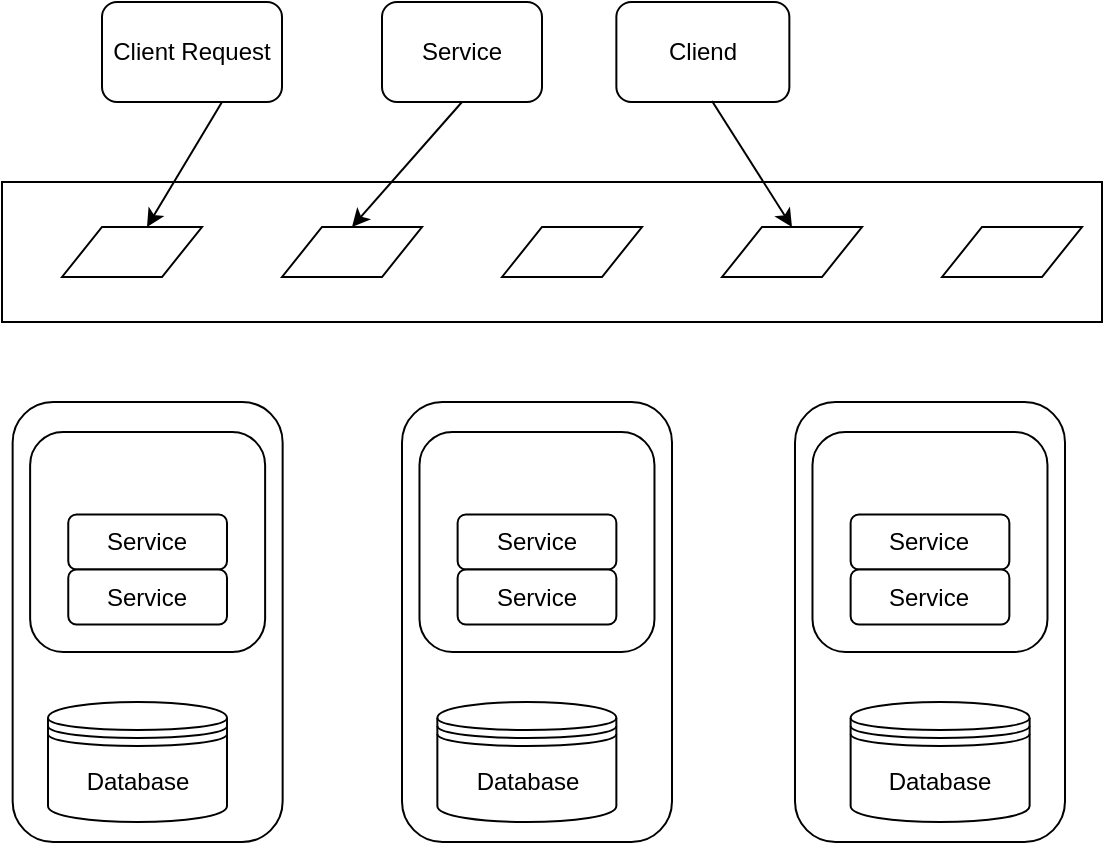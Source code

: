 <mxfile version="22.1.3" type="github">
  <diagram name="Page-1" id="wk96M6JMmnmKSEEpTEt6">
    <mxGraphModel dx="877" dy="628" grid="1" gridSize="10" guides="1" tooltips="1" connect="1" arrows="1" fold="1" page="1" pageScale="1" pageWidth="827" pageHeight="1169" math="0" shadow="0">
      <root>
        <mxCell id="0" />
        <mxCell id="1" parent="0" />
        <mxCell id="EEnuVVRjJZSPXfPA_WAL-1" value="Client Request" style="rounded=1;whiteSpace=wrap;html=1;" vertex="1" parent="1">
          <mxGeometry x="90" y="90" width="90" height="50" as="geometry" />
        </mxCell>
        <mxCell id="EEnuVVRjJZSPXfPA_WAL-2" value="Service" style="rounded=1;whiteSpace=wrap;html=1;" vertex="1" parent="1">
          <mxGeometry x="230" y="90" width="80" height="50" as="geometry" />
        </mxCell>
        <mxCell id="EEnuVVRjJZSPXfPA_WAL-3" value="Cliend" style="rounded=1;whiteSpace=wrap;html=1;" vertex="1" parent="1">
          <mxGeometry x="347.18" y="90" width="86.5" height="50" as="geometry" />
        </mxCell>
        <mxCell id="EEnuVVRjJZSPXfPA_WAL-4" value="" style="rounded=0;whiteSpace=wrap;html=1;" vertex="1" parent="1">
          <mxGeometry x="40" y="180" width="550" height="70" as="geometry" />
        </mxCell>
        <mxCell id="EEnuVVRjJZSPXfPA_WAL-5" value="" style="shape=parallelogram;perimeter=parallelogramPerimeter;whiteSpace=wrap;html=1;fixedSize=1;" vertex="1" parent="1">
          <mxGeometry x="70" y="202.5" width="70" height="25" as="geometry" />
        </mxCell>
        <mxCell id="EEnuVVRjJZSPXfPA_WAL-6" value="" style="shape=parallelogram;perimeter=parallelogramPerimeter;whiteSpace=wrap;html=1;fixedSize=1;" vertex="1" parent="1">
          <mxGeometry x="180" y="202.5" width="70" height="25" as="geometry" />
        </mxCell>
        <mxCell id="EEnuVVRjJZSPXfPA_WAL-7" value="" style="shape=parallelogram;perimeter=parallelogramPerimeter;whiteSpace=wrap;html=1;fixedSize=1;" vertex="1" parent="1">
          <mxGeometry x="290" y="202.5" width="70" height="25" as="geometry" />
        </mxCell>
        <mxCell id="EEnuVVRjJZSPXfPA_WAL-8" value="" style="shape=parallelogram;perimeter=parallelogramPerimeter;whiteSpace=wrap;html=1;fixedSize=1;" vertex="1" parent="1">
          <mxGeometry x="400" y="202.5" width="70" height="25" as="geometry" />
        </mxCell>
        <mxCell id="EEnuVVRjJZSPXfPA_WAL-9" value="" style="shape=parallelogram;perimeter=parallelogramPerimeter;whiteSpace=wrap;html=1;fixedSize=1;" vertex="1" parent="1">
          <mxGeometry x="510" y="202.5" width="70" height="25" as="geometry" />
        </mxCell>
        <mxCell id="EEnuVVRjJZSPXfPA_WAL-10" value="" style="rounded=1;whiteSpace=wrap;html=1;" vertex="1" parent="1">
          <mxGeometry x="45.32" y="290" width="135" height="220" as="geometry" />
        </mxCell>
        <mxCell id="EEnuVVRjJZSPXfPA_WAL-11" value="" style="endArrow=classic;html=1;rounded=0;" edge="1" parent="1" target="EEnuVVRjJZSPXfPA_WAL-5">
          <mxGeometry width="50" height="50" relative="1" as="geometry">
            <mxPoint x="150" y="140" as="sourcePoint" />
            <mxPoint x="200" y="90" as="targetPoint" />
          </mxGeometry>
        </mxCell>
        <mxCell id="EEnuVVRjJZSPXfPA_WAL-12" value="" style="endArrow=classic;html=1;rounded=0;exitX=0.5;exitY=1;exitDx=0;exitDy=0;entryX=0.5;entryY=0;entryDx=0;entryDy=0;" edge="1" parent="1" source="EEnuVVRjJZSPXfPA_WAL-2" target="EEnuVVRjJZSPXfPA_WAL-6">
          <mxGeometry width="50" height="50" relative="1" as="geometry">
            <mxPoint x="270" y="220" as="sourcePoint" />
            <mxPoint x="320" y="170" as="targetPoint" />
          </mxGeometry>
        </mxCell>
        <mxCell id="EEnuVVRjJZSPXfPA_WAL-13" value="" style="endArrow=classic;html=1;rounded=0;exitX=0.5;exitY=1;exitDx=0;exitDy=0;entryX=0.5;entryY=0;entryDx=0;entryDy=0;" edge="1" parent="1" target="EEnuVVRjJZSPXfPA_WAL-8">
          <mxGeometry width="50" height="50" relative="1" as="geometry">
            <mxPoint x="395" y="139.5" as="sourcePoint" />
            <mxPoint x="340" y="202.5" as="targetPoint" />
          </mxGeometry>
        </mxCell>
        <mxCell id="EEnuVVRjJZSPXfPA_WAL-14" value="" style="rounded=1;whiteSpace=wrap;html=1;" vertex="1" parent="1">
          <mxGeometry x="54.06" y="305" width="117.5" height="110" as="geometry" />
        </mxCell>
        <mxCell id="EEnuVVRjJZSPXfPA_WAL-18" value="Database" style="shape=datastore;whiteSpace=wrap;html=1;" vertex="1" parent="1">
          <mxGeometry x="63" y="440" width="89.5" height="60" as="geometry" />
        </mxCell>
        <mxCell id="EEnuVVRjJZSPXfPA_WAL-20" value="Service" style="rounded=1;whiteSpace=wrap;html=1;" vertex="1" parent="1">
          <mxGeometry x="73.13" y="346.25" width="79.37" height="27.5" as="geometry" />
        </mxCell>
        <mxCell id="EEnuVVRjJZSPXfPA_WAL-21" value="Service" style="rounded=1;whiteSpace=wrap;html=1;" vertex="1" parent="1">
          <mxGeometry x="73.13" y="373.75" width="79.37" height="27.5" as="geometry" />
        </mxCell>
        <mxCell id="EEnuVVRjJZSPXfPA_WAL-32" value="" style="rounded=1;whiteSpace=wrap;html=1;" vertex="1" parent="1">
          <mxGeometry x="240" y="290" width="135" height="220" as="geometry" />
        </mxCell>
        <mxCell id="EEnuVVRjJZSPXfPA_WAL-33" value="" style="rounded=1;whiteSpace=wrap;html=1;" vertex="1" parent="1">
          <mxGeometry x="248.74" y="305" width="117.5" height="110" as="geometry" />
        </mxCell>
        <mxCell id="EEnuVVRjJZSPXfPA_WAL-34" value="Database" style="shape=datastore;whiteSpace=wrap;html=1;" vertex="1" parent="1">
          <mxGeometry x="257.68" y="440" width="89.5" height="60" as="geometry" />
        </mxCell>
        <mxCell id="EEnuVVRjJZSPXfPA_WAL-35" value="Service" style="rounded=1;whiteSpace=wrap;html=1;" vertex="1" parent="1">
          <mxGeometry x="267.81" y="346.25" width="79.37" height="27.5" as="geometry" />
        </mxCell>
        <mxCell id="EEnuVVRjJZSPXfPA_WAL-36" value="Service" style="rounded=1;whiteSpace=wrap;html=1;" vertex="1" parent="1">
          <mxGeometry x="267.81" y="373.75" width="79.37" height="27.5" as="geometry" />
        </mxCell>
        <mxCell id="EEnuVVRjJZSPXfPA_WAL-37" value="" style="rounded=1;whiteSpace=wrap;html=1;" vertex="1" parent="1">
          <mxGeometry x="436.5" y="290" width="135" height="220" as="geometry" />
        </mxCell>
        <mxCell id="EEnuVVRjJZSPXfPA_WAL-38" value="" style="rounded=1;whiteSpace=wrap;html=1;" vertex="1" parent="1">
          <mxGeometry x="445.24" y="305" width="117.5" height="110" as="geometry" />
        </mxCell>
        <mxCell id="EEnuVVRjJZSPXfPA_WAL-39" value="Database" style="shape=datastore;whiteSpace=wrap;html=1;" vertex="1" parent="1">
          <mxGeometry x="464.31" y="440" width="89.5" height="60" as="geometry" />
        </mxCell>
        <mxCell id="EEnuVVRjJZSPXfPA_WAL-40" value="Service" style="rounded=1;whiteSpace=wrap;html=1;" vertex="1" parent="1">
          <mxGeometry x="464.31" y="346.25" width="79.37" height="27.5" as="geometry" />
        </mxCell>
        <mxCell id="EEnuVVRjJZSPXfPA_WAL-41" value="Service" style="rounded=1;whiteSpace=wrap;html=1;" vertex="1" parent="1">
          <mxGeometry x="464.31" y="373.75" width="79.37" height="27.5" as="geometry" />
        </mxCell>
      </root>
    </mxGraphModel>
  </diagram>
</mxfile>
